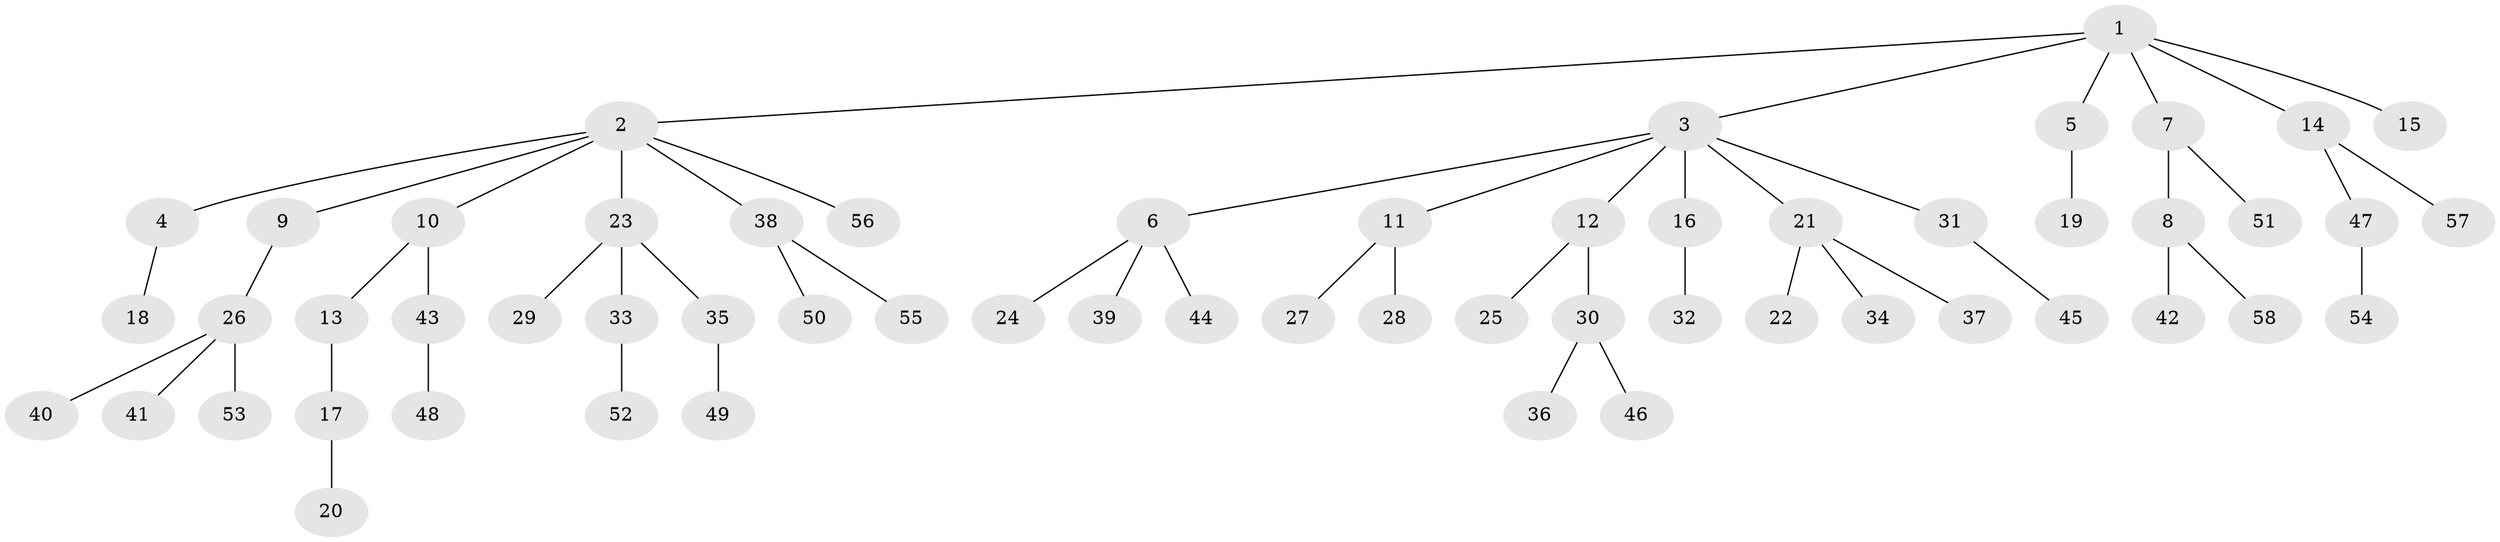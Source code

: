// Generated by graph-tools (version 1.1) at 2025/15/03/09/25 04:15:29]
// undirected, 58 vertices, 57 edges
graph export_dot {
graph [start="1"]
  node [color=gray90,style=filled];
  1;
  2;
  3;
  4;
  5;
  6;
  7;
  8;
  9;
  10;
  11;
  12;
  13;
  14;
  15;
  16;
  17;
  18;
  19;
  20;
  21;
  22;
  23;
  24;
  25;
  26;
  27;
  28;
  29;
  30;
  31;
  32;
  33;
  34;
  35;
  36;
  37;
  38;
  39;
  40;
  41;
  42;
  43;
  44;
  45;
  46;
  47;
  48;
  49;
  50;
  51;
  52;
  53;
  54;
  55;
  56;
  57;
  58;
  1 -- 2;
  1 -- 3;
  1 -- 5;
  1 -- 7;
  1 -- 14;
  1 -- 15;
  2 -- 4;
  2 -- 9;
  2 -- 10;
  2 -- 23;
  2 -- 38;
  2 -- 56;
  3 -- 6;
  3 -- 11;
  3 -- 12;
  3 -- 16;
  3 -- 21;
  3 -- 31;
  4 -- 18;
  5 -- 19;
  6 -- 24;
  6 -- 39;
  6 -- 44;
  7 -- 8;
  7 -- 51;
  8 -- 42;
  8 -- 58;
  9 -- 26;
  10 -- 13;
  10 -- 43;
  11 -- 27;
  11 -- 28;
  12 -- 25;
  12 -- 30;
  13 -- 17;
  14 -- 47;
  14 -- 57;
  16 -- 32;
  17 -- 20;
  21 -- 22;
  21 -- 34;
  21 -- 37;
  23 -- 29;
  23 -- 33;
  23 -- 35;
  26 -- 40;
  26 -- 41;
  26 -- 53;
  30 -- 36;
  30 -- 46;
  31 -- 45;
  33 -- 52;
  35 -- 49;
  38 -- 50;
  38 -- 55;
  43 -- 48;
  47 -- 54;
}
